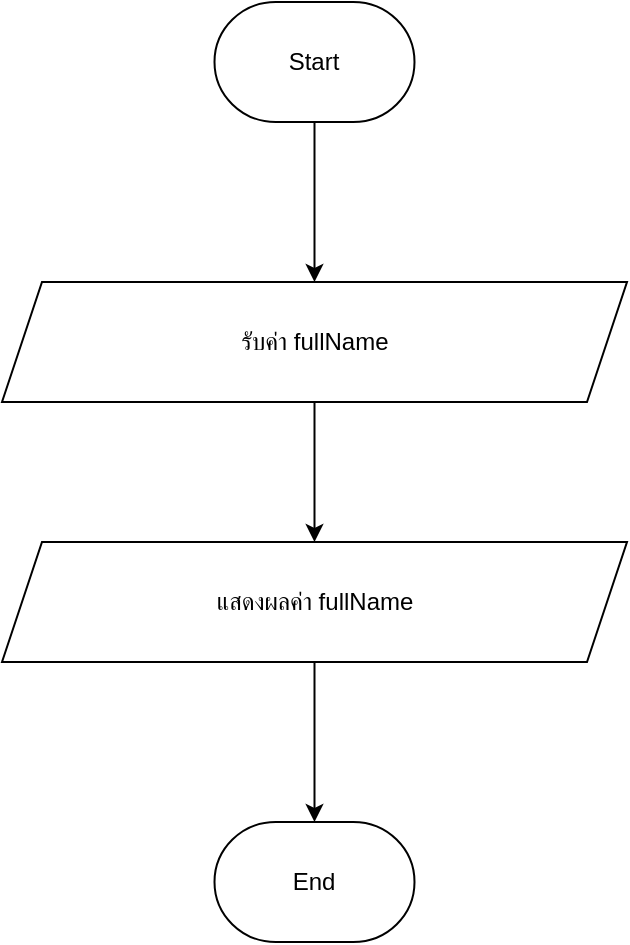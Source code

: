 <mxfile>
    <diagram id="6DsF859Dj09BCc1YwkOx" name="Page-1">
        <mxGraphModel dx="1126" dy="779" grid="1" gridSize="10" guides="1" tooltips="1" connect="1" arrows="1" fold="1" page="1" pageScale="1" pageWidth="827" pageHeight="1169" math="0" shadow="0">
            <root>
                <mxCell id="0"/>
                <mxCell id="1" parent="0"/>
                <mxCell id="9" value="" style="edgeStyle=none;html=1;" edge="1" parent="1" source="3" target="8">
                    <mxGeometry relative="1" as="geometry"/>
                </mxCell>
                <mxCell id="3" value="รับค่า fullName" style="shape=parallelogram;perimeter=parallelogramPerimeter;whiteSpace=wrap;html=1;fixedSize=1;" vertex="1" parent="1">
                    <mxGeometry x="257" y="190" width="312.5" height="60" as="geometry"/>
                </mxCell>
                <mxCell id="4" value="" style="edgeStyle=none;html=1;" edge="1" parent="1" source="5" target="3">
                    <mxGeometry relative="1" as="geometry"/>
                </mxCell>
                <mxCell id="5" value="Start" style="strokeWidth=1;html=1;shape=mxgraph.flowchart.terminator;whiteSpace=wrap;" vertex="1" parent="1">
                    <mxGeometry x="363.25" y="50" width="100" height="60" as="geometry"/>
                </mxCell>
                <mxCell id="6" value="End" style="strokeWidth=1;html=1;shape=mxgraph.flowchart.terminator;whiteSpace=wrap;" vertex="1" parent="1">
                    <mxGeometry x="363.25" y="460" width="100" height="60" as="geometry"/>
                </mxCell>
                <mxCell id="10" value="" style="edgeStyle=none;html=1;" edge="1" parent="1" source="8" target="6">
                    <mxGeometry relative="1" as="geometry"/>
                </mxCell>
                <mxCell id="8" value="แสดงผลค่า fullName" style="shape=parallelogram;perimeter=parallelogramPerimeter;whiteSpace=wrap;html=1;fixedSize=1;" vertex="1" parent="1">
                    <mxGeometry x="257" y="320" width="312.5" height="60" as="geometry"/>
                </mxCell>
            </root>
        </mxGraphModel>
    </diagram>
</mxfile>